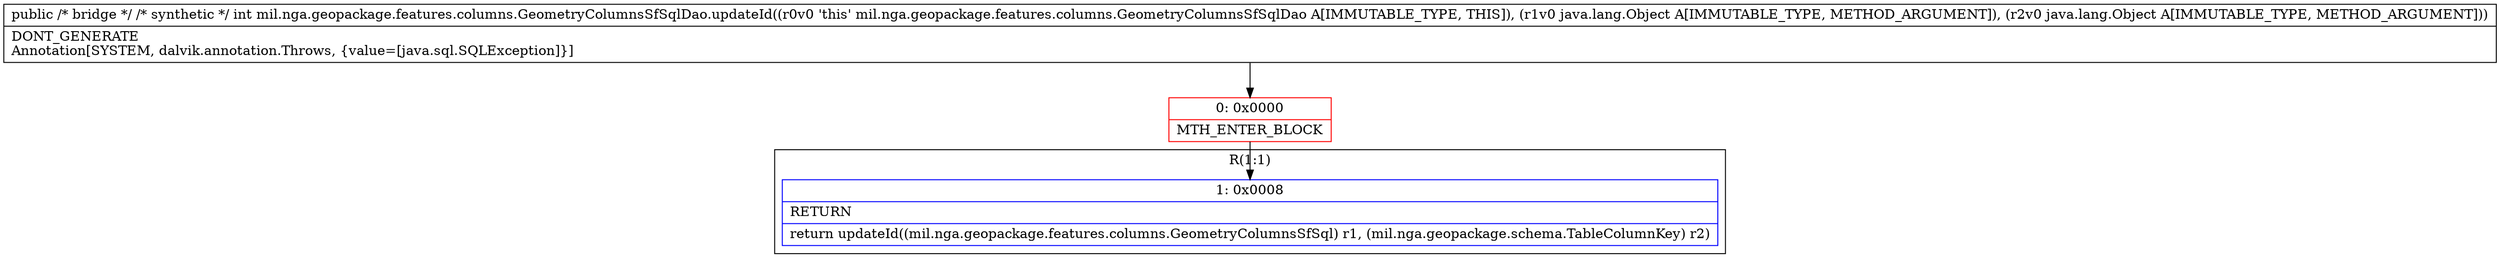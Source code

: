 digraph "CFG formil.nga.geopackage.features.columns.GeometryColumnsSfSqlDao.updateId(Ljava\/lang\/Object;Ljava\/lang\/Object;)I" {
subgraph cluster_Region_1100160211 {
label = "R(1:1)";
node [shape=record,color=blue];
Node_1 [shape=record,label="{1\:\ 0x0008|RETURN\l|return updateId((mil.nga.geopackage.features.columns.GeometryColumnsSfSql) r1, (mil.nga.geopackage.schema.TableColumnKey) r2)\l}"];
}
Node_0 [shape=record,color=red,label="{0\:\ 0x0000|MTH_ENTER_BLOCK\l}"];
MethodNode[shape=record,label="{public \/* bridge *\/ \/* synthetic *\/ int mil.nga.geopackage.features.columns.GeometryColumnsSfSqlDao.updateId((r0v0 'this' mil.nga.geopackage.features.columns.GeometryColumnsSfSqlDao A[IMMUTABLE_TYPE, THIS]), (r1v0 java.lang.Object A[IMMUTABLE_TYPE, METHOD_ARGUMENT]), (r2v0 java.lang.Object A[IMMUTABLE_TYPE, METHOD_ARGUMENT]))  | DONT_GENERATE\lAnnotation[SYSTEM, dalvik.annotation.Throws, \{value=[java.sql.SQLException]\}]\l}"];
MethodNode -> Node_0;
Node_0 -> Node_1;
}

